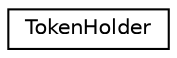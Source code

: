 digraph "Graphical Class Hierarchy"
{
  edge [fontname="Helvetica",fontsize="10",labelfontname="Helvetica",labelfontsize="10"];
  node [fontname="Helvetica",fontsize="10",shape=record];
  rankdir="LR";
  Node0 [label="TokenHolder",height=0.2,width=0.4,color="black", fillcolor="white", style="filled",URL="$classkaldi_1_1TokenHolder.html"];
}
